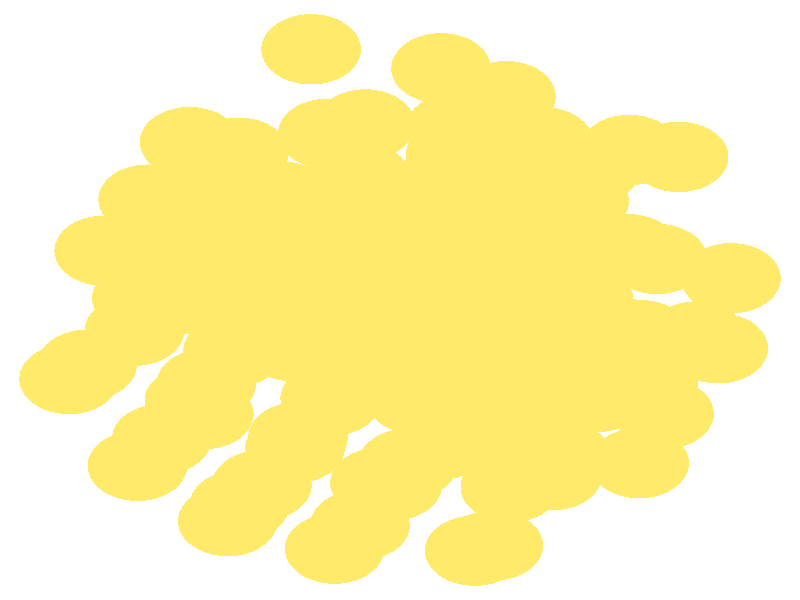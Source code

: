 #include "colors.inc"
#include "finish.inc"

global_settings {assumed_gamma 1 max_trace_level 6}
background {color White}
camera {orthographic
  right -16.39*x up 17.40*y
  direction 1.00*z
  location <0,0,50.00> look_at <0,0,0>}
light_source {<  2.00,   3.00,  40.00> color White
  area_light <0.70, 0, 0>, <0, 0.70, 0>, 3, 3
  adaptive 1 jitter}

#declare simple = finish {phong 0.7}
#declare pale = finish {ambient .5 diffuse .85 roughness .001 specular 0.200 }
#declare intermediate = finish {ambient 0.3 diffuse 0.6 specular 0.10 roughness 0.04 }
#declare vmd = finish {ambient .0 diffuse .65 phong 0.1 phong_size 40. specular 0.500 }
#declare jmol = finish {ambient .2 diffuse .6 specular 1 roughness .001 metallic}
#declare ase2 = finish {ambient 0.05 brilliance 3 diffuse 0.6 metallic specular 0.70 roughness 0.04 reflection 0.15}
#declare ase3 = finish {ambient .15 brilliance 2 diffuse .6 metallic specular 1. roughness .001 reflection .0}
#declare glass = finish {ambient .05 diffuse .3 specular 1. roughness .001}
#declare Rcell = 0.050;
#declare Rbond = 0.100;

#macro atom(LOC, R, COL, FIN)
  sphere{LOC, R texture{pigment{COL} finish{FIN}}}
#end
#macro constrain(LOC, R, COL, FIN)
union{torus{R, Rcell rotate 45*z texture{pigment{COL} finish{FIN}}}
      torus{R, Rcell rotate -45*z texture{pigment{COL} finish{FIN}}}
      translate LOC}
#end

atom(< -2.15,  -4.29, -13.47>, 1.02, rgb <1.00, 0.82, 0.14>, ase3) // #0 
atom(< -1.41,  -2.92, -10.93>, 1.02, rgb <1.00, 0.82, 0.14>, ase3) // #1 
atom(< -0.40,  -1.89,  -8.46>, 1.02, rgb <1.00, 0.82, 0.14>, ase3) // #2 
atom(<  0.43,  -0.08,  -6.47>, 1.02, rgb <1.00, 0.82, 0.14>, ase3) // #3 
atom(<  1.39,   2.15,  -3.72>, 1.02, rgb <1.00, 0.82, 0.14>, ase3) // #4 
atom(<  1.88,   3.94,  -1.44>, 1.02, rgb <1.00, 0.82, 0.14>, ase3) // #5 
atom(<  0.33,  -2.87, -13.25>, 1.02, rgb <1.00, 0.82, 0.14>, ase3) // #6 
atom(<  1.12,  -1.57, -10.84>, 1.02, rgb <1.00, 0.82, 0.14>, ase3) // #7 
atom(<  2.08,   0.02,  -8.68>, 1.02, rgb <1.00, 0.82, 0.14>, ase3) // #8 
atom(<  2.89,   1.55,  -6.41>, 1.02, rgb <1.00, 0.82, 0.14>, ase3) // #9 
atom(<  3.90,   3.78,  -3.41>, 1.02, rgb <1.00, 0.82, 0.14>, ase3) // #10 
atom(< -2.20,  -1.34, -13.26>, 1.02, rgb <1.00, 0.82, 0.14>, ase3) // #11 
atom(< -1.33,  -0.04, -10.79>, 1.02, rgb <1.00, 0.82, 0.14>, ase3) // #12 
atom(< -0.52,   1.37,  -8.53>, 1.02, rgb <1.00, 0.82, 0.14>, ase3) // #13 
atom(<  0.43,   3.08,  -6.36>, 1.02, rgb <1.00, 0.82, 0.14>, ase3) // #14 
atom(<  1.14,   4.98,  -4.17>, 1.02, rgb <1.00, 0.82, 0.14>, ase3) // #15 
atom(< -4.21,  -2.92, -11.73>, 1.02, rgb <1.00, 0.82, 0.14>, ase3) // #16 
atom(< -3.43,  -1.52,  -9.31>, 1.02, rgb <1.00, 0.82, 0.14>, ase3) // #17 
atom(< -2.40,   0.02,  -6.83>, 1.02, rgb <1.00, 0.82, 0.14>, ase3) // #18 
atom(< -1.39,   1.83,  -4.54>, 1.02, rgb <1.00, 0.82, 0.14>, ase3) // #19 
atom(< -0.82,   3.57,  -2.54>, 1.02, rgb <1.00, 0.82, 0.14>, ase3) // #20 
atom(< -2.83,  -5.37, -10.80>, 1.02, rgb <1.00, 0.82, 0.14>, ase3) // #21 
atom(< -2.09,  -3.98,  -8.33>, 1.02, rgb <1.00, 0.82, 0.14>, ase3) // #22 
atom(< -1.01,  -2.13,  -5.44>, 1.02, rgb <1.00, 0.82, 0.14>, ase3) // #23 
atom(<  0.02,  -0.36,  -3.26>, 1.02, rgb <1.00, 0.82, 0.14>, ase3) // #24 
atom(<  0.71,   1.41,  -1.08>, 1.02, rgb <1.00, 0.82, 0.14>, ase3) // #25 
atom(< -0.16,  -5.38, -11.80>, 1.02, rgb <1.00, 0.82, 0.14>, ase3) // #26 
atom(<  0.83,  -4.19,  -9.41>, 1.02, rgb <1.00, 0.82, 0.14>, ase3) // #27 
atom(<  1.83,  -2.40,  -6.64>, 1.02, rgb <1.00, 0.82, 0.14>, ase3) // #28 
atom(<  2.69,  -0.33,  -4.18>, 1.02, rgb <1.00, 0.82, 0.14>, ase3) // #29 
atom(<  3.47,   1.39,  -1.91>, 1.02, rgb <1.00, 0.82, 0.14>, ase3) // #30 
atom(<  2.80,  -1.45, -13.31>, 1.02, rgb <1.00, 0.82, 0.14>, ase3) // #31 
atom(<  3.76,   0.02, -10.93>, 1.02, rgb <1.00, 0.82, 0.14>, ase3) // #32 
atom(<  4.68,   1.47,  -8.65>, 1.02, rgb <1.00, 0.82, 0.14>, ase3) // #33 
atom(<  5.71,   4.15,  -5.61>, 1.02, rgb <1.00, 0.82, 0.14>, ase3) // #34 
atom(<  0.33,  -0.03, -13.17>, 1.02, rgb <1.00, 0.82, 0.14>, ase3) // #35 
atom(<  1.18,   1.36, -10.85>, 1.02, rgb <1.00, 0.82, 0.14>, ase3) // #36 
atom(<  2.13,   2.97,  -8.70>, 1.02, rgb <1.00, 0.82, 0.14>, ase3) // #37 
atom(<  2.94,   4.57,  -6.52>, 1.02, rgb <1.00, 0.82, 0.14>, ase3) // #38 
atom(< -2.15,   1.48, -13.12>, 1.02, rgb <1.00, 0.82, 0.14>, ase3) // #39 
atom(< -1.40,   3.03, -10.77>, 1.02, rgb <1.00, 0.82, 0.14>, ase3) // #40 
atom(< -0.71,   5.09,  -8.22>, 1.02, rgb <1.00, 0.82, 0.14>, ase3) // #41 
atom(<  0.84,   6.72,  -6.34>, 1.02, rgb <1.00, 0.82, 0.14>, ase3) // #42 
atom(< -4.18,   0.02, -11.67>, 1.02, rgb <1.00, 0.82, 0.14>, ase3) // #43 
atom(< -3.26,   1.40,  -9.16>, 1.02, rgb <1.00, 0.82, 0.14>, ase3) // #44 
atom(< -2.43,   3.00,  -6.92>, 1.02, rgb <1.00, 0.82, 0.14>, ase3) // #45 
atom(< -1.48,   4.82,  -5.00>, 1.02, rgb <1.00, 0.82, 0.14>, ase3) // #46 
atom(< -6.41,  -1.88, -10.06>, 1.02, rgb <1.00, 0.82, 0.14>, ase3) // #47 
atom(< -5.29,   0.06,  -7.59>, 1.02, rgb <1.00, 0.82, 0.14>, ase3) // #48 
atom(< -4.20,   1.70,  -4.96>, 1.02, rgb <1.00, 0.82, 0.14>, ase3) // #49 
atom(< -3.53,   3.57,  -1.53>, 1.02, rgb <1.00, 0.82, 0.14>, ase3) // #50 
atom(< -4.88,  -4.03,  -9.16>, 1.02, rgb <1.00, 0.82, 0.14>, ase3) // #51 
atom(< -3.97,  -2.43,  -6.68>, 1.02, rgb <1.00, 0.82, 0.14>, ase3) // #52 
atom(< -2.77,  -0.56,  -3.78>, 1.02, rgb <1.00, 0.82, 0.14>, ase3) // #53 
atom(< -1.96,   1.08,  -1.58>, 1.02, rgb <1.00, 0.82, 0.14>, ase3) // #54 
atom(< -3.53,  -6.41,  -8.14>, 1.02, rgb <1.00, 0.82, 0.14>, ase3) // #55 
atom(< -3.29,  -5.95,  -4.75>, 1.02, rgb <1.00, 0.82, 0.14>, ase3) // #56 
atom(< -1.43,  -2.85,  -2.67>, 1.02, rgb <1.00, 0.82, 0.14>, ase3) // #57 
atom(< -0.56,  -1.22,   0.00>, 1.02, rgb <1.00, 0.82, 0.14>, ase3) // #58 
atom(< -0.82,  -6.53,  -9.12>, 1.02, rgb <1.00, 0.82, 0.14>, ase3) // #59 
atom(<  0.16,  -4.75,  -6.72>, 1.02, rgb <1.00, 0.82, 0.14>, ase3) // #60 
atom(<  1.34,  -2.87,  -3.70>, 1.02, rgb <1.00, 0.82, 0.14>, ase3) // #61 
atom(<  2.12,  -1.14,  -1.37>, 1.02, rgb <1.00, 0.82, 0.14>, ase3) // #62 
atom(<  1.91,  -7.12,  -9.79>, 1.02, rgb <1.00, 0.82, 0.14>, ase3) // #63 
atom(<  3.12,  -5.08,  -7.78>, 1.02, rgb <1.00, 0.82, 0.14>, ase3) // #64 
atom(<  4.04,  -2.81,  -4.67>, 1.02, rgb <1.00, 0.82, 0.14>, ase3) // #65 
atom(<  4.93,  -1.02,  -2.44>, 1.02, rgb <1.00, 0.82, 0.14>, ase3) // #66 
atom(<  2.55,  -3.87, -11.71>, 1.02, rgb <1.00, 0.82, 0.14>, ase3) // #67 
atom(<  3.38,  -2.46,  -9.28>, 1.02, rgb <1.00, 0.82, 0.14>, ase3) // #68 
atom(<  4.32,  -0.87,  -6.88>, 1.02, rgb <1.00, 0.82, 0.14>, ase3) // #69 
atom(<  5.27,   1.19,  -4.25>, 1.02, rgb <1.00, 0.82, 0.14>, ase3) // #70 
atom(<  2.81,   1.42, -13.35>, 1.02, rgb <1.00, 0.82, 0.14>, ase3) // #71 
atom(<  3.67,   2.86, -11.05>, 1.02, rgb <1.00, 0.82, 0.14>, ase3) // #72 
atom(<  4.70,   4.35,  -8.86>, 1.02, rgb <1.00, 0.82, 0.14>, ase3) // #73 
atom(<  0.29,   2.84, -13.23>, 1.02, rgb <1.00, 0.82, 0.14>, ase3) // #74 
atom(<  1.14,   4.23, -10.88>, 1.02, rgb <1.00, 0.82, 0.14>, ase3) // #75 
atom(<  2.17,   5.91,  -8.83>, 1.02, rgb <1.00, 0.82, 0.14>, ase3) // #76 
atom(< -4.17,   2.86, -11.71>, 1.02, rgb <1.00, 0.82, 0.14>, ase3) // #77 
atom(< -3.30,   4.27,  -9.30>, 1.02, rgb <1.00, 0.82, 0.14>, ase3) // #78 
atom(< -1.82,   7.27,  -6.94>, 1.02, rgb <1.00, 0.82, 0.14>, ase3) // #79 
atom(< -6.06,   1.43, -10.09>, 1.02, rgb <1.00, 0.82, 0.14>, ase3) // #80 
atom(< -5.16,   2.91,  -7.56>, 1.02, rgb <1.00, 0.82, 0.14>, ase3) // #81 
atom(< -4.31,   4.58,  -5.38>, 1.02, rgb <1.00, 0.82, 0.14>, ase3) // #82 
atom(< -6.78,  -2.29,  -7.01>, 1.02, rgb <1.00, 0.82, 0.14>, ase3) // #83 
atom(< -5.44,  -0.89,  -4.64>, 1.02, rgb <1.00, 0.82, 0.14>, ase3) // #84 
atom(< -4.73,   1.02,  -2.23>, 1.02, rgb <1.00, 0.82, 0.14>, ase3) // #85 
atom(< -5.38,  -4.81,  -6.41>, 1.02, rgb <1.00, 0.82, 0.14>, ase3) // #86 
atom(< -4.02,  -3.31,  -3.92>, 1.02, rgb <1.00, 0.82, 0.14>, ase3) // #87 
atom(< -3.37,  -1.35,  -1.10>, 1.02, rgb <1.00, 0.82, 0.14>, ase3) // #88 
atom(< -1.34,  -7.21,  -6.45>, 1.02, rgb <1.00, 0.82, 0.14>, ase3) // #89 
atom(< -0.41,  -5.30,  -3.71>, 1.02, rgb <1.00, 0.82, 0.14>, ase3) // #90 
atom(<  0.86,  -3.75,  -1.13>, 1.02, rgb <1.00, 0.82, 0.14>, ase3) // #91 
atom(<  1.53,  -7.27,  -6.93>, 1.02, rgb <1.00, 0.82, 0.14>, ase3) // #92 
atom(<  2.26,  -5.43,  -4.76>, 1.02, rgb <1.00, 0.82, 0.14>, ase3) // #93 
atom(<  3.34,  -4.56,  -2.27>, 1.02, rgb <1.00, 0.82, 0.14>, ase3) // #94 
atom(<  4.90,  -4.73,  -9.95>, 1.02, rgb <1.00, 0.82, 0.14>, ase3) // #95 
atom(<  5.41,  -3.30,  -7.41>, 1.02, rgb <1.00, 0.82, 0.14>, ase3) // #96 
atom(<  6.52,  -1.40,  -4.95>, 1.02, rgb <1.00, 0.82, 0.14>, ase3) // #97 
atom(<  5.09,  -2.38, -11.49>, 1.02, rgb <1.00, 0.82, 0.14>, ase3) // #98 
atom(<  6.07,  -1.06,  -9.13>, 1.02, rgb <1.00, 0.82, 0.14>, ase3) // #99 
atom(<  6.78,   0.63,  -6.87>, 1.02, rgb <1.00, 0.82, 0.14>, ase3) // #100 
atom(< -0.56,  -1.22, -15.71>, 1.02, rgb <1.00, 0.82, 0.14>, ase3) // #101 
